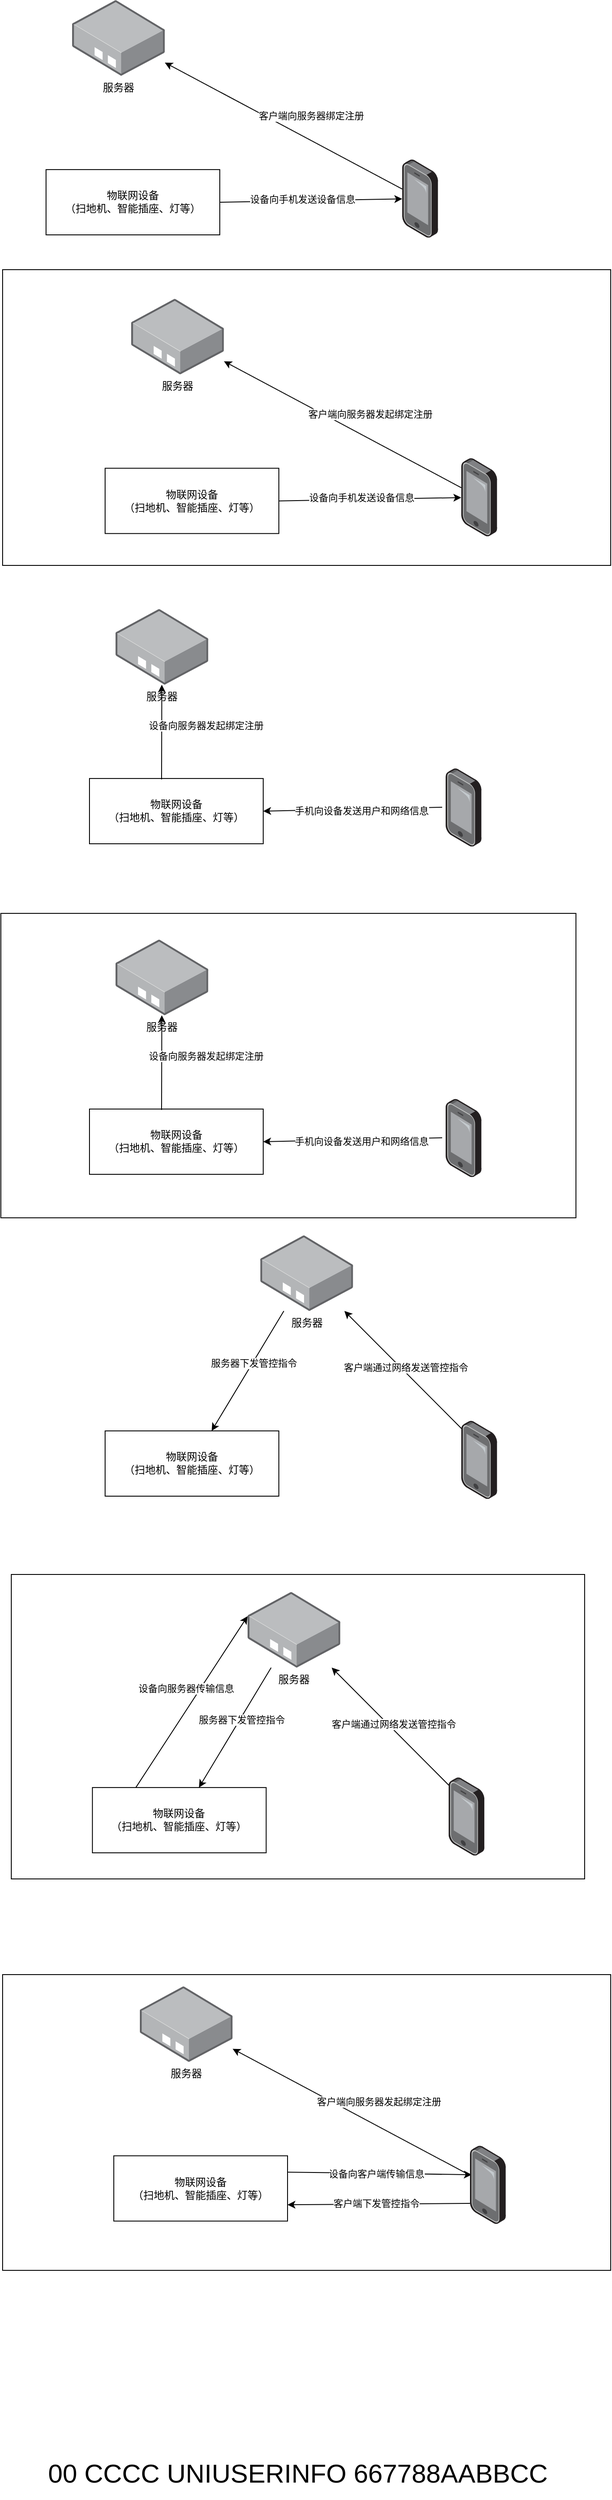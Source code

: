 <mxfile version="21.8.2" type="github">
  <diagram name="第 1 页" id="6wBXwBl5Z8HS61RYGkBm">
    <mxGraphModel dx="1379" dy="684" grid="1" gridSize="10" guides="1" tooltips="1" connect="1" arrows="1" fold="1" page="1" pageScale="1" pageWidth="827" pageHeight="1169" math="0" shadow="0">
      <root>
        <mxCell id="0" />
        <mxCell id="1" parent="0" />
        <mxCell id="IUubtvrcPaJ5jsY_LAJL-11" style="edgeStyle=none;rounded=0;orthogonalLoop=1;jettySize=auto;html=1;exitX=1;exitY=0.5;exitDx=0;exitDy=0;" parent="1" source="IUubtvrcPaJ5jsY_LAJL-1" target="IUubtvrcPaJ5jsY_LAJL-5" edge="1">
          <mxGeometry relative="1" as="geometry" />
        </mxCell>
        <mxCell id="IUubtvrcPaJ5jsY_LAJL-12" value="设备向手机发送设备信息" style="edgeLabel;html=1;align=center;verticalAlign=middle;resizable=0;points=[];" parent="IUubtvrcPaJ5jsY_LAJL-11" vertex="1" connectable="0">
          <mxGeometry x="-0.095" y="2" relative="1" as="geometry">
            <mxPoint as="offset" />
          </mxGeometry>
        </mxCell>
        <mxCell id="IUubtvrcPaJ5jsY_LAJL-1" value="物联网设备&lt;br&gt;（扫地机、智能插座、灯等）" style="rounded=0;whiteSpace=wrap;html=1;" parent="1" vertex="1">
          <mxGeometry x="120" y="274.95" width="200" height="75.05" as="geometry" />
        </mxCell>
        <mxCell id="IUubtvrcPaJ5jsY_LAJL-3" value="服务器" style="image;points=[];aspect=fixed;html=1;align=center;shadow=0;dashed=0;image=img/lib/allied_telesis/media_converters/Media_Converter_Standalone.svg;" parent="1" vertex="1">
          <mxGeometry x="150" y="80" width="106.77" height="87.1" as="geometry" />
        </mxCell>
        <mxCell id="IUubtvrcPaJ5jsY_LAJL-8" style="edgeStyle=none;rounded=0;orthogonalLoop=1;jettySize=auto;html=1;" parent="1" source="IUubtvrcPaJ5jsY_LAJL-5" target="IUubtvrcPaJ5jsY_LAJL-3" edge="1">
          <mxGeometry relative="1" as="geometry">
            <mxPoint x="490" y="250.133" as="sourcePoint" />
            <mxPoint x="350" y="150" as="targetPoint" />
          </mxGeometry>
        </mxCell>
        <mxCell id="IUubtvrcPaJ5jsY_LAJL-9" value="客户端向服务器绑定注册" style="edgeLabel;html=1;align=center;verticalAlign=middle;resizable=0;points=[];" parent="IUubtvrcPaJ5jsY_LAJL-8" vertex="1" connectable="0">
          <mxGeometry x="0.137" y="-2" relative="1" as="geometry">
            <mxPoint x="49" as="offset" />
          </mxGeometry>
        </mxCell>
        <mxCell id="IUubtvrcPaJ5jsY_LAJL-5" value="" style="image;points=[];aspect=fixed;html=1;align=center;shadow=0;dashed=0;image=img/lib/allied_telesis/computer_and_terminals/Smartphone.svg;" parent="1" vertex="1">
          <mxGeometry x="530" y="263.3" width="41.25" height="90" as="geometry" />
        </mxCell>
        <mxCell id="IUubtvrcPaJ5jsY_LAJL-16" value="" style="rounded=0;whiteSpace=wrap;html=1;" parent="1" vertex="1">
          <mxGeometry x="70" y="390" width="700" height="340" as="geometry" />
        </mxCell>
        <mxCell id="IUubtvrcPaJ5jsY_LAJL-17" style="edgeStyle=none;rounded=0;orthogonalLoop=1;jettySize=auto;html=1;exitX=1;exitY=0.5;exitDx=0;exitDy=0;" parent="1" source="IUubtvrcPaJ5jsY_LAJL-19" target="IUubtvrcPaJ5jsY_LAJL-23" edge="1">
          <mxGeometry relative="1" as="geometry" />
        </mxCell>
        <mxCell id="IUubtvrcPaJ5jsY_LAJL-18" value="设备向手机发送设备信息" style="edgeLabel;html=1;align=center;verticalAlign=middle;resizable=0;points=[];" parent="IUubtvrcPaJ5jsY_LAJL-17" vertex="1" connectable="0">
          <mxGeometry x="-0.095" y="2" relative="1" as="geometry">
            <mxPoint as="offset" />
          </mxGeometry>
        </mxCell>
        <mxCell id="IUubtvrcPaJ5jsY_LAJL-19" value="物联网设备&lt;br&gt;（扫地机、智能插座、灯等）" style="rounded=0;whiteSpace=wrap;html=1;" parent="1" vertex="1">
          <mxGeometry x="188" y="618.3" width="200" height="75.05" as="geometry" />
        </mxCell>
        <mxCell id="IUubtvrcPaJ5jsY_LAJL-20" value="服务器" style="image;points=[];aspect=fixed;html=1;align=center;shadow=0;dashed=0;image=img/lib/allied_telesis/media_converters/Media_Converter_Standalone.svg;" parent="1" vertex="1">
          <mxGeometry x="218" y="423.35" width="106.77" height="87.1" as="geometry" />
        </mxCell>
        <mxCell id="IUubtvrcPaJ5jsY_LAJL-21" style="edgeStyle=none;rounded=0;orthogonalLoop=1;jettySize=auto;html=1;" parent="1" source="IUubtvrcPaJ5jsY_LAJL-23" target="IUubtvrcPaJ5jsY_LAJL-20" edge="1">
          <mxGeometry relative="1" as="geometry">
            <mxPoint x="558" y="593.483" as="sourcePoint" />
            <mxPoint x="418" y="493.35" as="targetPoint" />
          </mxGeometry>
        </mxCell>
        <mxCell id="IUubtvrcPaJ5jsY_LAJL-22" value="客户端向服务器发起绑定注册" style="edgeLabel;html=1;align=center;verticalAlign=middle;resizable=0;points=[];" parent="IUubtvrcPaJ5jsY_LAJL-21" vertex="1" connectable="0">
          <mxGeometry x="0.137" y="-2" relative="1" as="geometry">
            <mxPoint x="49" as="offset" />
          </mxGeometry>
        </mxCell>
        <mxCell id="IUubtvrcPaJ5jsY_LAJL-23" value="" style="image;points=[];aspect=fixed;html=1;align=center;shadow=0;dashed=0;image=img/lib/allied_telesis/computer_and_terminals/Smartphone.svg;" parent="1" vertex="1">
          <mxGeometry x="598" y="606.65" width="41.25" height="90" as="geometry" />
        </mxCell>
        <mxCell id="IUubtvrcPaJ5jsY_LAJL-24" style="edgeStyle=none;rounded=0;orthogonalLoop=1;jettySize=auto;html=1;exitX=-0.097;exitY=0.497;exitDx=0;exitDy=0;strokeColor=default;exitPerimeter=0;entryX=1;entryY=0.5;entryDx=0;entryDy=0;" parent="1" source="IUubtvrcPaJ5jsY_LAJL-30" target="IUubtvrcPaJ5jsY_LAJL-26" edge="1">
          <mxGeometry relative="1" as="geometry">
            <mxPoint x="480" y="1050" as="targetPoint" />
          </mxGeometry>
        </mxCell>
        <mxCell id="IUubtvrcPaJ5jsY_LAJL-25" value="手机向设备发送用户和网络信息" style="edgeLabel;html=1;align=center;verticalAlign=middle;resizable=0;points=[];" parent="IUubtvrcPaJ5jsY_LAJL-24" vertex="1" connectable="0">
          <mxGeometry x="-0.095" y="2" relative="1" as="geometry">
            <mxPoint as="offset" />
          </mxGeometry>
        </mxCell>
        <mxCell id="IUubtvrcPaJ5jsY_LAJL-26" value="物联网设备&lt;br&gt;（扫地机、智能插座、灯等）" style="rounded=0;whiteSpace=wrap;html=1;" parent="1" vertex="1">
          <mxGeometry x="170" y="974.95" width="200" height="75.05" as="geometry" />
        </mxCell>
        <mxCell id="IUubtvrcPaJ5jsY_LAJL-27" value="服务器" style="image;points=[];aspect=fixed;html=1;align=center;shadow=0;dashed=0;image=img/lib/allied_telesis/media_converters/Media_Converter_Standalone.svg;" parent="1" vertex="1">
          <mxGeometry x="200" y="780" width="106.77" height="87.1" as="geometry" />
        </mxCell>
        <mxCell id="IUubtvrcPaJ5jsY_LAJL-28" style="edgeStyle=none;rounded=0;orthogonalLoop=1;jettySize=auto;html=1;exitX=0.415;exitY=0.014;exitDx=0;exitDy=0;exitPerimeter=0;" parent="1" source="IUubtvrcPaJ5jsY_LAJL-26" target="IUubtvrcPaJ5jsY_LAJL-27" edge="1">
          <mxGeometry relative="1" as="geometry">
            <mxPoint x="253" y="970" as="sourcePoint" />
            <mxPoint x="400" y="850" as="targetPoint" />
          </mxGeometry>
        </mxCell>
        <mxCell id="IUubtvrcPaJ5jsY_LAJL-29" value="设备向服务器发起绑定注册" style="edgeLabel;html=1;align=center;verticalAlign=middle;resizable=0;points=[];" parent="IUubtvrcPaJ5jsY_LAJL-28" vertex="1" connectable="0">
          <mxGeometry x="0.137" y="-2" relative="1" as="geometry">
            <mxPoint x="49" as="offset" />
          </mxGeometry>
        </mxCell>
        <mxCell id="IUubtvrcPaJ5jsY_LAJL-30" value="" style="image;points=[];aspect=fixed;html=1;align=center;shadow=0;dashed=0;image=img/lib/allied_telesis/computer_and_terminals/Smartphone.svg;" parent="1" vertex="1">
          <mxGeometry x="580" y="963.3" width="41.25" height="90" as="geometry" />
        </mxCell>
        <mxCell id="IUubtvrcPaJ5jsY_LAJL-31" value="" style="rounded=0;whiteSpace=wrap;html=1;" parent="1" vertex="1">
          <mxGeometry x="68" y="1130" width="662" height="350" as="geometry" />
        </mxCell>
        <mxCell id="IUubtvrcPaJ5jsY_LAJL-32" style="edgeStyle=none;rounded=0;orthogonalLoop=1;jettySize=auto;html=1;exitX=-0.097;exitY=0.497;exitDx=0;exitDy=0;strokeColor=default;exitPerimeter=0;entryX=1;entryY=0.5;entryDx=0;entryDy=0;" parent="1" source="IUubtvrcPaJ5jsY_LAJL-38" target="IUubtvrcPaJ5jsY_LAJL-34" edge="1">
          <mxGeometry relative="1" as="geometry">
            <mxPoint x="480" y="1430" as="targetPoint" />
          </mxGeometry>
        </mxCell>
        <mxCell id="IUubtvrcPaJ5jsY_LAJL-33" value="手机向设备发送用户和网络信息" style="edgeLabel;html=1;align=center;verticalAlign=middle;resizable=0;points=[];" parent="IUubtvrcPaJ5jsY_LAJL-32" vertex="1" connectable="0">
          <mxGeometry x="-0.095" y="2" relative="1" as="geometry">
            <mxPoint as="offset" />
          </mxGeometry>
        </mxCell>
        <mxCell id="IUubtvrcPaJ5jsY_LAJL-34" value="物联网设备&lt;br&gt;（扫地机、智能插座、灯等）" style="rounded=0;whiteSpace=wrap;html=1;" parent="1" vertex="1">
          <mxGeometry x="170" y="1354.95" width="200" height="75.05" as="geometry" />
        </mxCell>
        <mxCell id="IUubtvrcPaJ5jsY_LAJL-35" value="服务器" style="image;points=[];aspect=fixed;html=1;align=center;shadow=0;dashed=0;image=img/lib/allied_telesis/media_converters/Media_Converter_Standalone.svg;" parent="1" vertex="1">
          <mxGeometry x="200" y="1160" width="106.77" height="87.1" as="geometry" />
        </mxCell>
        <mxCell id="IUubtvrcPaJ5jsY_LAJL-36" style="edgeStyle=none;rounded=0;orthogonalLoop=1;jettySize=auto;html=1;exitX=0.415;exitY=0.014;exitDx=0;exitDy=0;exitPerimeter=0;" parent="1" source="IUubtvrcPaJ5jsY_LAJL-34" target="IUubtvrcPaJ5jsY_LAJL-35" edge="1">
          <mxGeometry relative="1" as="geometry">
            <mxPoint x="253" y="1350" as="sourcePoint" />
            <mxPoint x="400" y="1230" as="targetPoint" />
          </mxGeometry>
        </mxCell>
        <mxCell id="IUubtvrcPaJ5jsY_LAJL-37" value="设备向服务器发起绑定注册" style="edgeLabel;html=1;align=center;verticalAlign=middle;resizable=0;points=[];" parent="IUubtvrcPaJ5jsY_LAJL-36" vertex="1" connectable="0">
          <mxGeometry x="0.137" y="-2" relative="1" as="geometry">
            <mxPoint x="49" as="offset" />
          </mxGeometry>
        </mxCell>
        <mxCell id="IUubtvrcPaJ5jsY_LAJL-38" value="" style="image;points=[];aspect=fixed;html=1;align=center;shadow=0;dashed=0;image=img/lib/allied_telesis/computer_and_terminals/Smartphone.svg;" parent="1" vertex="1">
          <mxGeometry x="580" y="1343.3" width="41.25" height="90" as="geometry" />
        </mxCell>
        <mxCell id="IUubtvrcPaJ5jsY_LAJL-39" style="edgeStyle=none;rounded=0;orthogonalLoop=1;jettySize=auto;html=1;exitX=0.048;exitY=0.119;exitDx=0;exitDy=0;strokeColor=default;exitPerimeter=0;" parent="1" source="IUubtvrcPaJ5jsY_LAJL-45" target="IUubtvrcPaJ5jsY_LAJL-42" edge="1">
          <mxGeometry relative="1" as="geometry">
            <mxPoint x="490" y="1654.445" as="targetPoint" />
            <mxPoint x="695.999" y="1650.0" as="sourcePoint" />
          </mxGeometry>
        </mxCell>
        <mxCell id="IUubtvrcPaJ5jsY_LAJL-46" value="客户端通过网络发送管控指令" style="edgeLabel;html=1;align=center;verticalAlign=middle;resizable=0;points=[];" parent="IUubtvrcPaJ5jsY_LAJL-39" vertex="1" connectable="0">
          <mxGeometry x="0.009" y="-4" relative="1" as="geometry">
            <mxPoint as="offset" />
          </mxGeometry>
        </mxCell>
        <mxCell id="IUubtvrcPaJ5jsY_LAJL-41" value="物联网设备&lt;br&gt;（扫地机、智能插座、灯等）" style="rounded=0;whiteSpace=wrap;html=1;" parent="1" vertex="1">
          <mxGeometry x="188" y="1724.95" width="200" height="75.05" as="geometry" />
        </mxCell>
        <mxCell id="IUubtvrcPaJ5jsY_LAJL-42" value="服务器" style="image;points=[];aspect=fixed;html=1;align=center;shadow=0;dashed=0;image=img/lib/allied_telesis/media_converters/Media_Converter_Standalone.svg;" parent="1" vertex="1">
          <mxGeometry x="366.62" y="1500" width="106.77" height="87.1" as="geometry" />
        </mxCell>
        <mxCell id="IUubtvrcPaJ5jsY_LAJL-43" style="edgeStyle=none;rounded=0;orthogonalLoop=1;jettySize=auto;html=1;" parent="1" source="IUubtvrcPaJ5jsY_LAJL-42" target="IUubtvrcPaJ5jsY_LAJL-41" edge="1">
          <mxGeometry relative="1" as="geometry">
            <mxPoint x="271" y="1720" as="sourcePoint" />
            <mxPoint x="100" y="1610" as="targetPoint" />
          </mxGeometry>
        </mxCell>
        <mxCell id="IUubtvrcPaJ5jsY_LAJL-47" value="服务器下发管控指令" style="edgeLabel;html=1;align=center;verticalAlign=middle;resizable=0;points=[];" parent="IUubtvrcPaJ5jsY_LAJL-43" vertex="1" connectable="0">
          <mxGeometry x="-0.14" y="1" relative="1" as="geometry">
            <mxPoint as="offset" />
          </mxGeometry>
        </mxCell>
        <mxCell id="IUubtvrcPaJ5jsY_LAJL-45" value="" style="image;points=[];aspect=fixed;html=1;align=center;shadow=0;dashed=0;image=img/lib/allied_telesis/computer_and_terminals/Smartphone.svg;" parent="1" vertex="1">
          <mxGeometry x="598" y="1713.3" width="41.25" height="90" as="geometry" />
        </mxCell>
        <mxCell id="IUubtvrcPaJ5jsY_LAJL-48" value="" style="rounded=0;whiteSpace=wrap;html=1;" parent="1" vertex="1">
          <mxGeometry x="80" y="1890" width="660" height="350" as="geometry" />
        </mxCell>
        <mxCell id="IUubtvrcPaJ5jsY_LAJL-49" style="edgeStyle=none;rounded=0;orthogonalLoop=1;jettySize=auto;html=1;exitX=0.048;exitY=0.119;exitDx=0;exitDy=0;strokeColor=default;exitPerimeter=0;" parent="1" source="IUubtvrcPaJ5jsY_LAJL-55" target="IUubtvrcPaJ5jsY_LAJL-52" edge="1">
          <mxGeometry relative="1" as="geometry">
            <mxPoint x="475.38" y="2064.445" as="targetPoint" />
            <mxPoint x="681.379" y="2060" as="sourcePoint" />
          </mxGeometry>
        </mxCell>
        <mxCell id="IUubtvrcPaJ5jsY_LAJL-50" value="客户端通过网络发送管控指令" style="edgeLabel;html=1;align=center;verticalAlign=middle;resizable=0;points=[];" parent="IUubtvrcPaJ5jsY_LAJL-49" vertex="1" connectable="0">
          <mxGeometry x="0.009" y="-4" relative="1" as="geometry">
            <mxPoint as="offset" />
          </mxGeometry>
        </mxCell>
        <mxCell id="IUubtvrcPaJ5jsY_LAJL-71" style="edgeStyle=none;rounded=0;orthogonalLoop=1;jettySize=auto;html=1;exitX=0.25;exitY=0;exitDx=0;exitDy=0;entryX=0;entryY=0.321;entryDx=0;entryDy=0;entryPerimeter=0;" parent="1" source="IUubtvrcPaJ5jsY_LAJL-51" target="IUubtvrcPaJ5jsY_LAJL-52" edge="1">
          <mxGeometry relative="1" as="geometry" />
        </mxCell>
        <mxCell id="IUubtvrcPaJ5jsY_LAJL-72" value="设备向服务器传输信息" style="edgeLabel;html=1;align=center;verticalAlign=middle;resizable=0;points=[];" parent="IUubtvrcPaJ5jsY_LAJL-71" vertex="1" connectable="0">
          <mxGeometry x="-0.196" y="1" relative="1" as="geometry">
            <mxPoint x="7" y="-35" as="offset" />
          </mxGeometry>
        </mxCell>
        <mxCell id="IUubtvrcPaJ5jsY_LAJL-51" value="物联网设备&lt;br&gt;（扫地机、智能插座、灯等）" style="rounded=0;whiteSpace=wrap;html=1;" parent="1" vertex="1">
          <mxGeometry x="173.38" y="2134.95" width="200" height="75.05" as="geometry" />
        </mxCell>
        <mxCell id="IUubtvrcPaJ5jsY_LAJL-52" value="服务器" style="image;points=[];aspect=fixed;html=1;align=center;shadow=0;dashed=0;image=img/lib/allied_telesis/media_converters/Media_Converter_Standalone.svg;" parent="1" vertex="1">
          <mxGeometry x="352" y="1910" width="106.77" height="87.1" as="geometry" />
        </mxCell>
        <mxCell id="IUubtvrcPaJ5jsY_LAJL-53" style="edgeStyle=none;rounded=0;orthogonalLoop=1;jettySize=auto;html=1;" parent="1" source="IUubtvrcPaJ5jsY_LAJL-52" target="IUubtvrcPaJ5jsY_LAJL-51" edge="1">
          <mxGeometry relative="1" as="geometry">
            <mxPoint x="256.38" y="2130" as="sourcePoint" />
            <mxPoint x="85.38" y="2020" as="targetPoint" />
          </mxGeometry>
        </mxCell>
        <mxCell id="IUubtvrcPaJ5jsY_LAJL-54" value="服务器下发管控指令" style="edgeLabel;html=1;align=center;verticalAlign=middle;resizable=0;points=[];" parent="IUubtvrcPaJ5jsY_LAJL-53" vertex="1" connectable="0">
          <mxGeometry x="-0.14" y="1" relative="1" as="geometry">
            <mxPoint as="offset" />
          </mxGeometry>
        </mxCell>
        <mxCell id="IUubtvrcPaJ5jsY_LAJL-55" value="" style="image;points=[];aspect=fixed;html=1;align=center;shadow=0;dashed=0;image=img/lib/allied_telesis/computer_and_terminals/Smartphone.svg;" parent="1" vertex="1">
          <mxGeometry x="583.38" y="2123.3" width="41.25" height="90" as="geometry" />
        </mxCell>
        <mxCell id="IUubtvrcPaJ5jsY_LAJL-56" value="" style="rounded=0;whiteSpace=wrap;html=1;" parent="1" vertex="1">
          <mxGeometry x="70" y="2350" width="700" height="340" as="geometry" />
        </mxCell>
        <mxCell id="IUubtvrcPaJ5jsY_LAJL-67" style="edgeStyle=none;rounded=0;orthogonalLoop=1;jettySize=auto;html=1;exitX=1;exitY=0.25;exitDx=0;exitDy=0;entryX=0.048;entryY=0.371;entryDx=0;entryDy=0;entryPerimeter=0;" parent="1" source="IUubtvrcPaJ5jsY_LAJL-59" target="IUubtvrcPaJ5jsY_LAJL-63" edge="1">
          <mxGeometry relative="1" as="geometry" />
        </mxCell>
        <mxCell id="IUubtvrcPaJ5jsY_LAJL-69" value="设备向客户端传输信息" style="edgeLabel;html=1;align=center;verticalAlign=middle;resizable=0;points=[];" parent="IUubtvrcPaJ5jsY_LAJL-67" vertex="1" connectable="0">
          <mxGeometry x="-0.198" relative="1" as="geometry">
            <mxPoint x="17" as="offset" />
          </mxGeometry>
        </mxCell>
        <mxCell id="IUubtvrcPaJ5jsY_LAJL-68" style="edgeStyle=none;rounded=0;orthogonalLoop=1;jettySize=auto;html=1;exitX=0;exitY=0.737;exitDx=0;exitDy=0;entryX=1;entryY=0.75;entryDx=0;entryDy=0;exitPerimeter=0;" parent="1" source="IUubtvrcPaJ5jsY_LAJL-63" target="IUubtvrcPaJ5jsY_LAJL-59" edge="1">
          <mxGeometry relative="1" as="geometry">
            <mxPoint x="532.19" y="2599.997" as="sourcePoint" />
            <mxPoint x="419.999" y="2655.41" as="targetPoint" />
          </mxGeometry>
        </mxCell>
        <mxCell id="IUubtvrcPaJ5jsY_LAJL-70" value="客户端下发管控指令" style="edgeLabel;html=1;align=center;verticalAlign=middle;resizable=0;points=[];" parent="IUubtvrcPaJ5jsY_LAJL-68" vertex="1" connectable="0">
          <mxGeometry x="0.286" y="-1" relative="1" as="geometry">
            <mxPoint x="27" as="offset" />
          </mxGeometry>
        </mxCell>
        <mxCell id="IUubtvrcPaJ5jsY_LAJL-59" value="物联网设备&lt;br&gt;（扫地机、智能插座、灯等）" style="rounded=0;whiteSpace=wrap;html=1;" parent="1" vertex="1">
          <mxGeometry x="198" y="2558.3" width="200" height="75.05" as="geometry" />
        </mxCell>
        <mxCell id="IUubtvrcPaJ5jsY_LAJL-60" value="服务器" style="image;points=[];aspect=fixed;html=1;align=center;shadow=0;dashed=0;image=img/lib/allied_telesis/media_converters/Media_Converter_Standalone.svg;" parent="1" vertex="1">
          <mxGeometry x="228" y="2363.35" width="106.77" height="87.1" as="geometry" />
        </mxCell>
        <mxCell id="IUubtvrcPaJ5jsY_LAJL-61" style="edgeStyle=none;rounded=0;orthogonalLoop=1;jettySize=auto;html=1;" parent="1" source="IUubtvrcPaJ5jsY_LAJL-63" target="IUubtvrcPaJ5jsY_LAJL-60" edge="1">
          <mxGeometry relative="1" as="geometry">
            <mxPoint x="568" y="2533.483" as="sourcePoint" />
            <mxPoint x="428" y="2433.35" as="targetPoint" />
          </mxGeometry>
        </mxCell>
        <mxCell id="IUubtvrcPaJ5jsY_LAJL-62" value="客户端向服务器发起绑定注册" style="edgeLabel;html=1;align=center;verticalAlign=middle;resizable=0;points=[];" parent="IUubtvrcPaJ5jsY_LAJL-61" vertex="1" connectable="0">
          <mxGeometry x="0.137" y="-2" relative="1" as="geometry">
            <mxPoint x="49" as="offset" />
          </mxGeometry>
        </mxCell>
        <mxCell id="IUubtvrcPaJ5jsY_LAJL-63" value="" style="image;points=[];aspect=fixed;html=1;align=center;shadow=0;dashed=0;image=img/lib/allied_telesis/computer_and_terminals/Smartphone.svg;" parent="1" vertex="1">
          <mxGeometry x="608" y="2546.65" width="41.25" height="90" as="geometry" />
        </mxCell>
        <mxCell id="zgqfaP9AVYFxgBm1xzp4-1" value="&lt;font style=&quot;font-size: 30px;&quot;&gt;00 CCCC UNIUSERINFO 667788AABBCC&lt;/font&gt;" style="text;html=1;strokeColor=none;fillColor=none;align=center;verticalAlign=middle;whiteSpace=wrap;rounded=0;" vertex="1" parent="1">
          <mxGeometry x="89" y="2893" width="642" height="60" as="geometry" />
        </mxCell>
      </root>
    </mxGraphModel>
  </diagram>
</mxfile>

